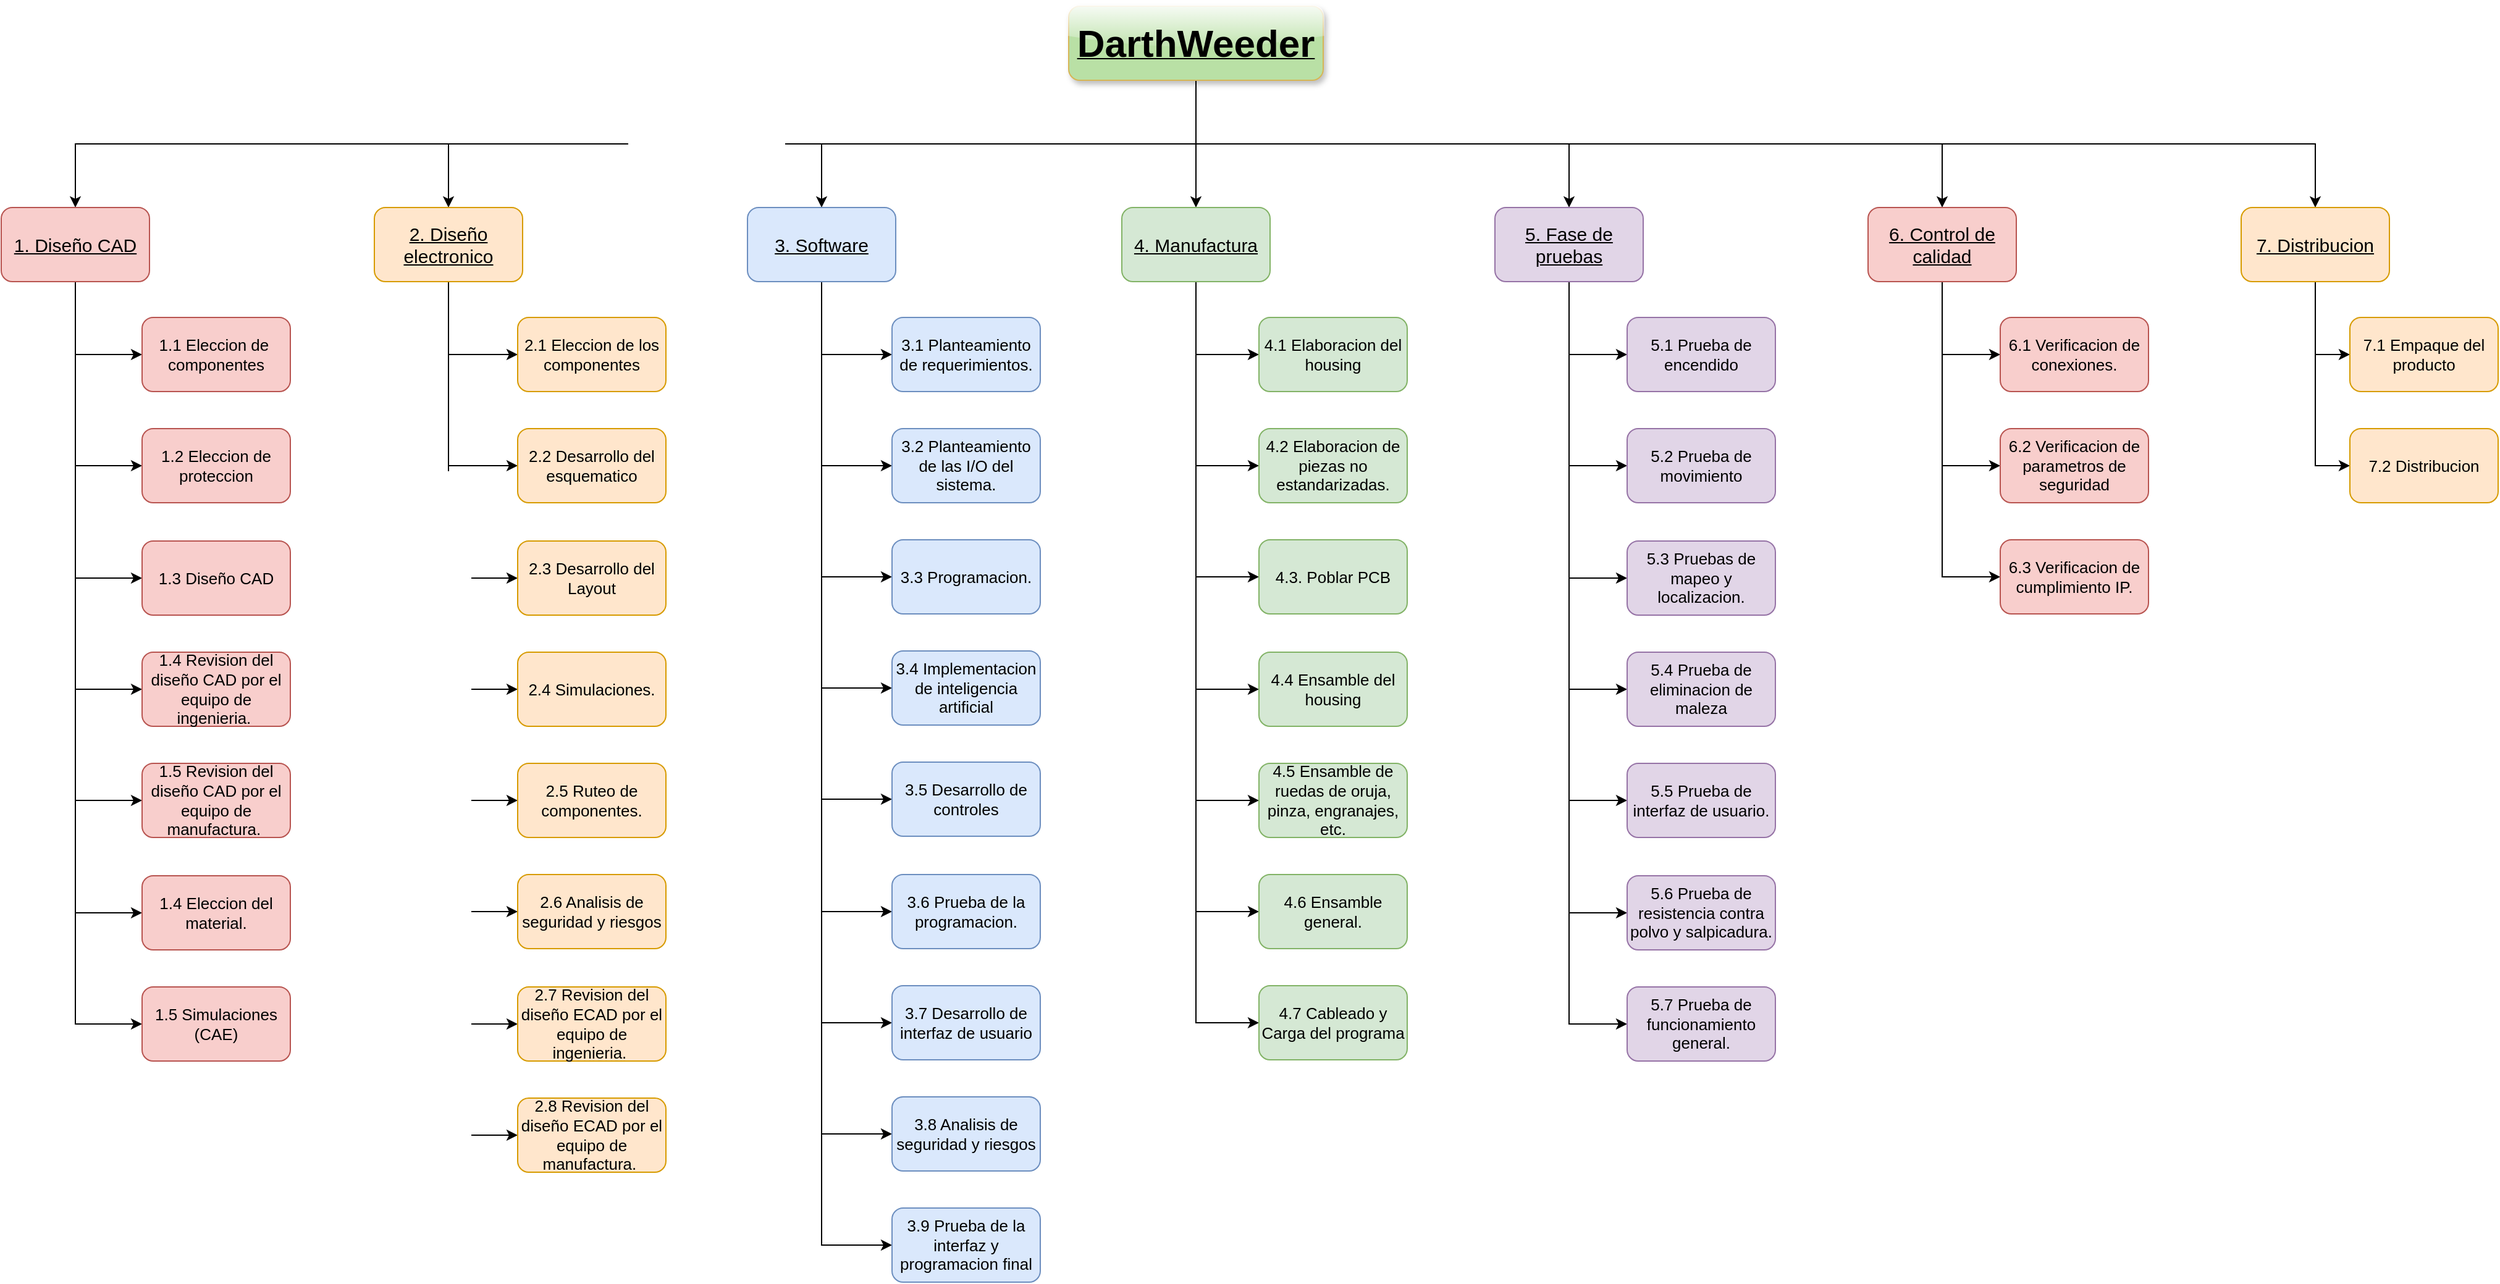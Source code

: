 <mxfile version="15.5.7" type="github" pages="2">
  <diagram id="HloR8D8-FnarYfhAqfTk" name="WBS">
    <mxGraphModel dx="1668" dy="1254" grid="0" gridSize="10" guides="1" tooltips="1" connect="1" arrows="1" fold="1" page="0" pageScale="1" pageWidth="850" pageHeight="1100" math="0" shadow="0">
      <root>
        <mxCell id="hKFb7bivR6nwUs9oMAIg-0" />
        <mxCell id="hKFb7bivR6nwUs9oMAIg-1" parent="hKFb7bivR6nwUs9oMAIg-0" />
        <mxCell id="cXa9iwHkYyDvZGANJJYn-30" style="edgeStyle=orthogonalEdgeStyle;rounded=0;orthogonalLoop=1;jettySize=auto;html=1;exitX=0.5;exitY=1;exitDx=0;exitDy=0;entryX=0.5;entryY=0;entryDx=0;entryDy=0;fontSize=15;" parent="hKFb7bivR6nwUs9oMAIg-1" source="hKFb7bivR6nwUs9oMAIg-2" target="hKFb7bivR6nwUs9oMAIg-4" edge="1">
          <mxGeometry relative="1" as="geometry" />
        </mxCell>
        <mxCell id="cXa9iwHkYyDvZGANJJYn-31" style="edgeStyle=orthogonalEdgeStyle;rounded=0;orthogonalLoop=1;jettySize=auto;html=1;exitX=0.5;exitY=1;exitDx=0;exitDy=0;entryX=0.5;entryY=0;entryDx=0;entryDy=0;fontSize=15;" parent="hKFb7bivR6nwUs9oMAIg-1" source="hKFb7bivR6nwUs9oMAIg-2" target="hKFb7bivR6nwUs9oMAIg-30" edge="1">
          <mxGeometry relative="1" as="geometry" />
        </mxCell>
        <mxCell id="cXa9iwHkYyDvZGANJJYn-32" style="edgeStyle=orthogonalEdgeStyle;rounded=0;orthogonalLoop=1;jettySize=auto;html=1;exitX=0.5;exitY=1;exitDx=0;exitDy=0;entryX=0.5;entryY=0;entryDx=0;entryDy=0;fontSize=15;" parent="hKFb7bivR6nwUs9oMAIg-1" source="hKFb7bivR6nwUs9oMAIg-2" target="hKFb7bivR6nwUs9oMAIg-11" edge="1">
          <mxGeometry relative="1" as="geometry" />
        </mxCell>
        <mxCell id="cXa9iwHkYyDvZGANJJYn-34" style="edgeStyle=orthogonalEdgeStyle;rounded=0;orthogonalLoop=1;jettySize=auto;html=1;exitX=0.5;exitY=1;exitDx=0;exitDy=0;entryX=0.5;entryY=0;entryDx=0;entryDy=0;fontSize=15;" parent="hKFb7bivR6nwUs9oMAIg-1" source="hKFb7bivR6nwUs9oMAIg-2" target="hKFb7bivR6nwUs9oMAIg-17" edge="1">
          <mxGeometry relative="1" as="geometry" />
        </mxCell>
        <mxCell id="cXa9iwHkYyDvZGANJJYn-35" style="edgeStyle=orthogonalEdgeStyle;rounded=0;orthogonalLoop=1;jettySize=auto;html=1;exitX=0.5;exitY=1;exitDx=0;exitDy=0;entryX=0.5;entryY=0;entryDx=0;entryDy=0;fontSize=15;" parent="hKFb7bivR6nwUs9oMAIg-1" source="hKFb7bivR6nwUs9oMAIg-2" target="hKFb7bivR6nwUs9oMAIg-23" edge="1">
          <mxGeometry relative="1" as="geometry" />
        </mxCell>
        <mxCell id="cXa9iwHkYyDvZGANJJYn-36" style="edgeStyle=orthogonalEdgeStyle;rounded=0;orthogonalLoop=1;jettySize=auto;html=1;exitX=0.5;exitY=1;exitDx=0;exitDy=0;entryX=0.5;entryY=0;entryDx=0;entryDy=0;fontSize=15;" parent="hKFb7bivR6nwUs9oMAIg-1" source="hKFb7bivR6nwUs9oMAIg-2" target="hKFb7bivR6nwUs9oMAIg-38" edge="1">
          <mxGeometry relative="1" as="geometry" />
        </mxCell>
        <mxCell id="cXa9iwHkYyDvZGANJJYn-37" style="edgeStyle=orthogonalEdgeStyle;rounded=0;orthogonalLoop=1;jettySize=auto;html=1;exitX=0.5;exitY=1;exitDx=0;exitDy=0;entryX=0.5;entryY=0;entryDx=0;entryDy=0;fontSize=15;" parent="hKFb7bivR6nwUs9oMAIg-1" source="hKFb7bivR6nwUs9oMAIg-2" target="hKFb7bivR6nwUs9oMAIg-49" edge="1">
          <mxGeometry relative="1" as="geometry" />
        </mxCell>
        <mxCell id="hKFb7bivR6nwUs9oMAIg-2" value="&lt;font style=&quot;font-size: 31px&quot;&gt;DarthWeeder&lt;/font&gt;" style="rounded=1;whiteSpace=wrap;html=1;fontStyle=5;fillColor=#B9E0A5;strokeColor=#d6b656;shadow=1;sketch=0;glass=1;" parent="hKFb7bivR6nwUs9oMAIg-1" vertex="1">
          <mxGeometry x="71" y="-612" width="206" height="60" as="geometry" />
        </mxCell>
        <mxCell id="hKFb7bivR6nwUs9oMAIg-50" style="edgeStyle=orthogonalEdgeStyle;rounded=0;orthogonalLoop=1;jettySize=auto;html=1;exitX=0.5;exitY=1;exitDx=0;exitDy=0;entryX=0;entryY=0.5;entryDx=0;entryDy=0;" parent="hKFb7bivR6nwUs9oMAIg-1" source="hKFb7bivR6nwUs9oMAIg-4" target="hKFb7bivR6nwUs9oMAIg-5" edge="1">
          <mxGeometry relative="1" as="geometry" />
        </mxCell>
        <mxCell id="hKFb7bivR6nwUs9oMAIg-51" style="edgeStyle=orthogonalEdgeStyle;rounded=0;orthogonalLoop=1;jettySize=auto;html=1;exitX=0.5;exitY=1;exitDx=0;exitDy=0;entryX=0;entryY=0.5;entryDx=0;entryDy=0;" parent="hKFb7bivR6nwUs9oMAIg-1" source="hKFb7bivR6nwUs9oMAIg-4" target="hKFb7bivR6nwUs9oMAIg-7" edge="1">
          <mxGeometry relative="1" as="geometry" />
        </mxCell>
        <mxCell id="hKFb7bivR6nwUs9oMAIg-52" style="edgeStyle=orthogonalEdgeStyle;rounded=0;orthogonalLoop=1;jettySize=auto;html=1;exitX=0.5;exitY=1;exitDx=0;exitDy=0;entryX=0;entryY=0.5;entryDx=0;entryDy=0;" parent="hKFb7bivR6nwUs9oMAIg-1" source="hKFb7bivR6nwUs9oMAIg-4" target="hKFb7bivR6nwUs9oMAIg-8" edge="1">
          <mxGeometry relative="1" as="geometry" />
        </mxCell>
        <mxCell id="hKFb7bivR6nwUs9oMAIg-53" style="edgeStyle=orthogonalEdgeStyle;rounded=0;orthogonalLoop=1;jettySize=auto;html=1;exitX=0.5;exitY=1;exitDx=0;exitDy=0;entryX=0;entryY=0.5;entryDx=0;entryDy=0;" parent="hKFb7bivR6nwUs9oMAIg-1" source="hKFb7bivR6nwUs9oMAIg-4" target="hKFb7bivR6nwUs9oMAIg-9" edge="1">
          <mxGeometry relative="1" as="geometry" />
        </mxCell>
        <mxCell id="hKFb7bivR6nwUs9oMAIg-54" style="edgeStyle=orthogonalEdgeStyle;rounded=0;orthogonalLoop=1;jettySize=auto;html=1;exitX=0.5;exitY=1;exitDx=0;exitDy=0;entryX=0;entryY=0.5;entryDx=0;entryDy=0;" parent="hKFb7bivR6nwUs9oMAIg-1" source="hKFb7bivR6nwUs9oMAIg-4" target="hKFb7bivR6nwUs9oMAIg-10" edge="1">
          <mxGeometry relative="1" as="geometry" />
        </mxCell>
        <mxCell id="cXa9iwHkYyDvZGANJJYn-2" style="edgeStyle=orthogonalEdgeStyle;rounded=0;orthogonalLoop=1;jettySize=auto;html=1;exitX=0.5;exitY=1;exitDx=0;exitDy=0;entryX=0;entryY=0.5;entryDx=0;entryDy=0;fontSize=25;" parent="hKFb7bivR6nwUs9oMAIg-1" source="hKFb7bivR6nwUs9oMAIg-4" target="cXa9iwHkYyDvZGANJJYn-0" edge="1">
          <mxGeometry relative="1" as="geometry" />
        </mxCell>
        <mxCell id="cXa9iwHkYyDvZGANJJYn-3" style="edgeStyle=orthogonalEdgeStyle;rounded=0;orthogonalLoop=1;jettySize=auto;html=1;exitX=0.5;exitY=1;exitDx=0;exitDy=0;entryX=0;entryY=0.5;entryDx=0;entryDy=0;fontSize=25;" parent="hKFb7bivR6nwUs9oMAIg-1" source="hKFb7bivR6nwUs9oMAIg-4" target="cXa9iwHkYyDvZGANJJYn-1" edge="1">
          <mxGeometry relative="1" as="geometry" />
        </mxCell>
        <mxCell id="hKFb7bivR6nwUs9oMAIg-4" value="&lt;u style=&quot;font-size: 15px;&quot;&gt;1. Diseño CAD&lt;/u&gt;" style="rounded=1;whiteSpace=wrap;html=1;movable=0;fontSize=15;fillColor=#f8cecc;strokeColor=#b85450;" parent="hKFb7bivR6nwUs9oMAIg-1" vertex="1">
          <mxGeometry x="-793" y="-449" width="120" height="60" as="geometry" />
        </mxCell>
        <mxCell id="hKFb7bivR6nwUs9oMAIg-5" value="1.1 Eleccion de&amp;nbsp; componentes" style="rounded=1;whiteSpace=wrap;html=1;movable=0;fontSize=13;fillColor=#F8CECC;strokeColor=#b85450;" parent="hKFb7bivR6nwUs9oMAIg-1" vertex="1">
          <mxGeometry x="-679" y="-360" width="120" height="60" as="geometry" />
        </mxCell>
        <mxCell id="hKFb7bivR6nwUs9oMAIg-7" value="1.2 Eleccion de proteccion" style="rounded=1;whiteSpace=wrap;html=1;movable=0;fontSize=13;fillColor=#F8CECC;strokeColor=#b85450;" parent="hKFb7bivR6nwUs9oMAIg-1" vertex="1">
          <mxGeometry x="-679" y="-270" width="120" height="60" as="geometry" />
        </mxCell>
        <mxCell id="hKFb7bivR6nwUs9oMAIg-8" value="1.3 Diseño CAD" style="rounded=1;whiteSpace=wrap;html=1;movable=0;fontSize=13;fillColor=#F8CECC;strokeColor=#b85450;" parent="hKFb7bivR6nwUs9oMAIg-1" vertex="1">
          <mxGeometry x="-679" y="-179" width="120" height="60" as="geometry" />
        </mxCell>
        <mxCell id="hKFb7bivR6nwUs9oMAIg-9" value="1.4 Eleccion del material." style="rounded=1;whiteSpace=wrap;html=1;movable=0;fontSize=13;fillColor=#F8CECC;strokeColor=#b85450;" parent="hKFb7bivR6nwUs9oMAIg-1" vertex="1">
          <mxGeometry x="-679" y="92" width="120" height="60" as="geometry" />
        </mxCell>
        <mxCell id="hKFb7bivR6nwUs9oMAIg-10" value="1.5 Simulaciones (CAE)" style="rounded=1;whiteSpace=wrap;html=1;movable=0;fontSize=13;fillColor=#F8CECC;strokeColor=#b85450;" parent="hKFb7bivR6nwUs9oMAIg-1" vertex="1">
          <mxGeometry x="-679" y="182" width="120" height="60" as="geometry" />
        </mxCell>
        <mxCell id="hKFb7bivR6nwUs9oMAIg-61" style="edgeStyle=orthogonalEdgeStyle;rounded=0;orthogonalLoop=1;jettySize=auto;html=1;exitX=0.5;exitY=1;exitDx=0;exitDy=0;entryX=0;entryY=0.5;entryDx=0;entryDy=0;" parent="hKFb7bivR6nwUs9oMAIg-1" source="hKFb7bivR6nwUs9oMAIg-11" target="hKFb7bivR6nwUs9oMAIg-12" edge="1">
          <mxGeometry relative="1" as="geometry" />
        </mxCell>
        <mxCell id="hKFb7bivR6nwUs9oMAIg-62" style="edgeStyle=orthogonalEdgeStyle;rounded=0;orthogonalLoop=1;jettySize=auto;html=1;exitX=0.5;exitY=1;exitDx=0;exitDy=0;entryX=0;entryY=0.5;entryDx=0;entryDy=0;" parent="hKFb7bivR6nwUs9oMAIg-1" source="hKFb7bivR6nwUs9oMAIg-11" target="hKFb7bivR6nwUs9oMAIg-44" edge="1">
          <mxGeometry relative="1" as="geometry" />
        </mxCell>
        <mxCell id="hKFb7bivR6nwUs9oMAIg-63" style="edgeStyle=orthogonalEdgeStyle;rounded=0;orthogonalLoop=1;jettySize=auto;html=1;exitX=0.5;exitY=1;exitDx=0;exitDy=0;entryX=0;entryY=0.5;entryDx=0;entryDy=0;" parent="hKFb7bivR6nwUs9oMAIg-1" source="hKFb7bivR6nwUs9oMAIg-11" target="hKFb7bivR6nwUs9oMAIg-45" edge="1">
          <mxGeometry relative="1" as="geometry" />
        </mxCell>
        <mxCell id="hKFb7bivR6nwUs9oMAIg-64" style="edgeStyle=orthogonalEdgeStyle;rounded=0;orthogonalLoop=1;jettySize=auto;html=1;exitX=0.5;exitY=1;exitDx=0;exitDy=0;entryX=0;entryY=0.5;entryDx=0;entryDy=0;" parent="hKFb7bivR6nwUs9oMAIg-1" source="hKFb7bivR6nwUs9oMAIg-11" target="hKFb7bivR6nwUs9oMAIg-46" edge="1">
          <mxGeometry relative="1" as="geometry" />
        </mxCell>
        <mxCell id="hKFb7bivR6nwUs9oMAIg-66" style="edgeStyle=orthogonalEdgeStyle;rounded=0;orthogonalLoop=1;jettySize=auto;html=1;exitX=0.5;exitY=1;exitDx=0;exitDy=0;entryX=0;entryY=0.5;entryDx=0;entryDy=0;" parent="hKFb7bivR6nwUs9oMAIg-1" source="hKFb7bivR6nwUs9oMAIg-11" target="hKFb7bivR6nwUs9oMAIg-47" edge="1">
          <mxGeometry relative="1" as="geometry" />
        </mxCell>
        <mxCell id="cXa9iwHkYyDvZGANJJYn-6" style="edgeStyle=orthogonalEdgeStyle;rounded=0;orthogonalLoop=1;jettySize=auto;html=1;exitX=0.5;exitY=1;exitDx=0;exitDy=0;entryX=0;entryY=0.5;entryDx=0;entryDy=0;fontSize=25;" parent="hKFb7bivR6nwUs9oMAIg-1" source="hKFb7bivR6nwUs9oMAIg-11" target="cXa9iwHkYyDvZGANJJYn-4" edge="1">
          <mxGeometry relative="1" as="geometry" />
        </mxCell>
        <mxCell id="cXa9iwHkYyDvZGANJJYn-7" style="edgeStyle=orthogonalEdgeStyle;rounded=0;orthogonalLoop=1;jettySize=auto;html=1;exitX=0.5;exitY=1;exitDx=0;exitDy=0;entryX=0;entryY=0.5;entryDx=0;entryDy=0;fontSize=25;" parent="hKFb7bivR6nwUs9oMAIg-1" source="hKFb7bivR6nwUs9oMAIg-11" target="cXa9iwHkYyDvZGANJJYn-5" edge="1">
          <mxGeometry relative="1" as="geometry" />
        </mxCell>
        <mxCell id="cXa9iwHkYyDvZGANJJYn-10" style="edgeStyle=orthogonalEdgeStyle;rounded=0;orthogonalLoop=1;jettySize=auto;html=1;exitX=0.5;exitY=1;exitDx=0;exitDy=0;entryX=0;entryY=0.5;entryDx=0;entryDy=0;fontSize=25;" parent="hKFb7bivR6nwUs9oMAIg-1" source="hKFb7bivR6nwUs9oMAIg-11" target="cXa9iwHkYyDvZGANJJYn-9" edge="1">
          <mxGeometry relative="1" as="geometry" />
        </mxCell>
        <mxCell id="cXa9iwHkYyDvZGANJJYn-11" style="edgeStyle=orthogonalEdgeStyle;rounded=0;orthogonalLoop=1;jettySize=auto;html=1;exitX=0.5;exitY=1;exitDx=0;exitDy=0;entryX=0;entryY=0.5;entryDx=0;entryDy=0;fontSize=25;" parent="hKFb7bivR6nwUs9oMAIg-1" source="hKFb7bivR6nwUs9oMAIg-11" target="cXa9iwHkYyDvZGANJJYn-8" edge="1">
          <mxGeometry relative="1" as="geometry" />
        </mxCell>
        <mxCell id="hKFb7bivR6nwUs9oMAIg-11" value="&lt;u style=&quot;font-size: 15px;&quot;&gt;3. Software&lt;/u&gt;" style="rounded=1;whiteSpace=wrap;html=1;movable=0;fontSize=15;fillColor=#dae8fc;strokeColor=#6c8ebf;" parent="hKFb7bivR6nwUs9oMAIg-1" vertex="1">
          <mxGeometry x="-189" y="-449" width="120" height="60" as="geometry" />
        </mxCell>
        <mxCell id="hKFb7bivR6nwUs9oMAIg-12" value="3.1 Planteamiento de requerimientos." style="rounded=1;whiteSpace=wrap;html=1;movable=0;fontSize=13;fillColor=#dae8fc;strokeColor=#6c8ebf;" parent="hKFb7bivR6nwUs9oMAIg-1" vertex="1">
          <mxGeometry x="-72" y="-360" width="120" height="60" as="geometry" />
        </mxCell>
        <mxCell id="hKFb7bivR6nwUs9oMAIg-67" style="edgeStyle=orthogonalEdgeStyle;rounded=0;orthogonalLoop=1;jettySize=auto;html=1;exitX=0.5;exitY=1;exitDx=0;exitDy=0;entryX=0;entryY=0.5;entryDx=0;entryDy=0;" parent="hKFb7bivR6nwUs9oMAIg-1" source="hKFb7bivR6nwUs9oMAIg-17" target="hKFb7bivR6nwUs9oMAIg-18" edge="1">
          <mxGeometry relative="1" as="geometry" />
        </mxCell>
        <mxCell id="hKFb7bivR6nwUs9oMAIg-68" style="edgeStyle=orthogonalEdgeStyle;rounded=0;orthogonalLoop=1;jettySize=auto;html=1;exitX=0.5;exitY=1;exitDx=0;exitDy=0;entryX=0;entryY=0.5;entryDx=0;entryDy=0;" parent="hKFb7bivR6nwUs9oMAIg-1" source="hKFb7bivR6nwUs9oMAIg-17" target="hKFb7bivR6nwUs9oMAIg-19" edge="1">
          <mxGeometry relative="1" as="geometry" />
        </mxCell>
        <mxCell id="hKFb7bivR6nwUs9oMAIg-69" style="edgeStyle=orthogonalEdgeStyle;rounded=0;orthogonalLoop=1;jettySize=auto;html=1;exitX=0.5;exitY=1;exitDx=0;exitDy=0;entryX=0;entryY=0.5;entryDx=0;entryDy=0;" parent="hKFb7bivR6nwUs9oMAIg-1" source="hKFb7bivR6nwUs9oMAIg-17" target="hKFb7bivR6nwUs9oMAIg-20" edge="1">
          <mxGeometry relative="1" as="geometry" />
        </mxCell>
        <mxCell id="hKFb7bivR6nwUs9oMAIg-70" style="edgeStyle=orthogonalEdgeStyle;rounded=0;orthogonalLoop=1;jettySize=auto;html=1;exitX=0.5;exitY=1;exitDx=0;exitDy=0;entryX=0;entryY=0.5;entryDx=0;entryDy=0;" parent="hKFb7bivR6nwUs9oMAIg-1" source="hKFb7bivR6nwUs9oMAIg-17" target="hKFb7bivR6nwUs9oMAIg-21" edge="1">
          <mxGeometry relative="1" as="geometry" />
        </mxCell>
        <mxCell id="hKFb7bivR6nwUs9oMAIg-71" style="edgeStyle=orthogonalEdgeStyle;rounded=0;orthogonalLoop=1;jettySize=auto;html=1;exitX=0.5;exitY=1;exitDx=0;exitDy=0;entryX=0;entryY=0.5;entryDx=0;entryDy=0;" parent="hKFb7bivR6nwUs9oMAIg-1" source="hKFb7bivR6nwUs9oMAIg-17" target="hKFb7bivR6nwUs9oMAIg-22" edge="1">
          <mxGeometry relative="1" as="geometry" />
        </mxCell>
        <mxCell id="cXa9iwHkYyDvZGANJJYn-22" style="edgeStyle=orthogonalEdgeStyle;rounded=0;orthogonalLoop=1;jettySize=auto;html=1;exitX=0.5;exitY=1;exitDx=0;exitDy=0;entryX=0;entryY=0.5;entryDx=0;entryDy=0;fontSize=25;" parent="hKFb7bivR6nwUs9oMAIg-1" source="hKFb7bivR6nwUs9oMAIg-17" target="cXa9iwHkYyDvZGANJJYn-19" edge="1">
          <mxGeometry relative="1" as="geometry" />
        </mxCell>
        <mxCell id="cXa9iwHkYyDvZGANJJYn-23" style="edgeStyle=orthogonalEdgeStyle;rounded=0;orthogonalLoop=1;jettySize=auto;html=1;exitX=0.5;exitY=1;exitDx=0;exitDy=0;entryX=0;entryY=0.5;entryDx=0;entryDy=0;fontSize=25;" parent="hKFb7bivR6nwUs9oMAIg-1" source="hKFb7bivR6nwUs9oMAIg-17" target="cXa9iwHkYyDvZGANJJYn-20" edge="1">
          <mxGeometry relative="1" as="geometry" />
        </mxCell>
        <mxCell id="hKFb7bivR6nwUs9oMAIg-17" value="&lt;u style=&quot;font-size: 15px;&quot;&gt;4. Manufactura&lt;/u&gt;" style="rounded=1;whiteSpace=wrap;html=1;movable=0;fontSize=15;fillColor=#d5e8d4;strokeColor=#82b366;" parent="hKFb7bivR6nwUs9oMAIg-1" vertex="1">
          <mxGeometry x="114" y="-449" width="120" height="60" as="geometry" />
        </mxCell>
        <mxCell id="hKFb7bivR6nwUs9oMAIg-18" value="4.1 Elaboracion del housing" style="rounded=1;whiteSpace=wrap;html=1;movable=0;fontSize=13;fillColor=#d5e8d4;strokeColor=#82b366;" parent="hKFb7bivR6nwUs9oMAIg-1" vertex="1">
          <mxGeometry x="225" y="-360" width="120" height="60" as="geometry" />
        </mxCell>
        <mxCell id="hKFb7bivR6nwUs9oMAIg-19" value="4.2 Elaboracion de piezas no estandarizadas." style="rounded=1;whiteSpace=wrap;html=1;movable=0;fontSize=13;fillColor=#d5e8d4;strokeColor=#82b366;" parent="hKFb7bivR6nwUs9oMAIg-1" vertex="1">
          <mxGeometry x="225" y="-270" width="120" height="60" as="geometry" />
        </mxCell>
        <mxCell id="hKFb7bivR6nwUs9oMAIg-20" value="4.3. Poblar PCB" style="rounded=1;whiteSpace=wrap;html=1;movable=0;fontSize=13;fillColor=#d5e8d4;strokeColor=#82b366;" parent="hKFb7bivR6nwUs9oMAIg-1" vertex="1">
          <mxGeometry x="225" y="-180" width="120" height="60" as="geometry" />
        </mxCell>
        <mxCell id="hKFb7bivR6nwUs9oMAIg-21" value="4.4 Ensamble del housing" style="rounded=1;whiteSpace=wrap;html=1;movable=0;fontSize=13;fillColor=#d5e8d4;strokeColor=#82b366;" parent="hKFb7bivR6nwUs9oMAIg-1" vertex="1">
          <mxGeometry x="225" y="-89" width="120" height="60" as="geometry" />
        </mxCell>
        <mxCell id="hKFb7bivR6nwUs9oMAIg-22" value="4.5 Ensamble de ruedas de oruja, pinza, engranajes, etc." style="rounded=1;whiteSpace=wrap;html=1;movable=0;fontSize=13;fillColor=#d5e8d4;strokeColor=#82b366;" parent="hKFb7bivR6nwUs9oMAIg-1" vertex="1">
          <mxGeometry x="225" y="1" width="120" height="60" as="geometry" />
        </mxCell>
        <mxCell id="hKFb7bivR6nwUs9oMAIg-72" style="edgeStyle=orthogonalEdgeStyle;rounded=0;orthogonalLoop=1;jettySize=auto;html=1;exitX=0.5;exitY=1;exitDx=0;exitDy=0;entryX=0;entryY=0.5;entryDx=0;entryDy=0;" parent="hKFb7bivR6nwUs9oMAIg-1" source="hKFb7bivR6nwUs9oMAIg-23" target="hKFb7bivR6nwUs9oMAIg-24" edge="1">
          <mxGeometry relative="1" as="geometry" />
        </mxCell>
        <mxCell id="hKFb7bivR6nwUs9oMAIg-73" style="edgeStyle=orthogonalEdgeStyle;rounded=0;orthogonalLoop=1;jettySize=auto;html=1;exitX=0.5;exitY=1;exitDx=0;exitDy=0;entryX=0;entryY=0.5;entryDx=0;entryDy=0;" parent="hKFb7bivR6nwUs9oMAIg-1" source="hKFb7bivR6nwUs9oMAIg-23" target="hKFb7bivR6nwUs9oMAIg-25" edge="1">
          <mxGeometry relative="1" as="geometry" />
        </mxCell>
        <mxCell id="hKFb7bivR6nwUs9oMAIg-74" style="edgeStyle=orthogonalEdgeStyle;rounded=0;orthogonalLoop=1;jettySize=auto;html=1;exitX=0.5;exitY=1;exitDx=0;exitDy=0;entryX=0;entryY=0.5;entryDx=0;entryDy=0;" parent="hKFb7bivR6nwUs9oMAIg-1" source="hKFb7bivR6nwUs9oMAIg-23" target="hKFb7bivR6nwUs9oMAIg-26" edge="1">
          <mxGeometry relative="1" as="geometry" />
        </mxCell>
        <mxCell id="hKFb7bivR6nwUs9oMAIg-76" style="edgeStyle=orthogonalEdgeStyle;rounded=0;orthogonalLoop=1;jettySize=auto;html=1;exitX=0.5;exitY=1;exitDx=0;exitDy=0;entryX=0;entryY=0.5;entryDx=0;entryDy=0;" parent="hKFb7bivR6nwUs9oMAIg-1" source="hKFb7bivR6nwUs9oMAIg-23" target="hKFb7bivR6nwUs9oMAIg-27" edge="1">
          <mxGeometry relative="1" as="geometry" />
        </mxCell>
        <mxCell id="cXa9iwHkYyDvZGANJJYn-25" style="edgeStyle=orthogonalEdgeStyle;rounded=0;orthogonalLoop=1;jettySize=auto;html=1;exitX=0.5;exitY=1;exitDx=0;exitDy=0;entryX=0;entryY=0.5;entryDx=0;entryDy=0;fontSize=25;" parent="hKFb7bivR6nwUs9oMAIg-1" source="hKFb7bivR6nwUs9oMAIg-23" target="cXa9iwHkYyDvZGANJJYn-24" edge="1">
          <mxGeometry relative="1" as="geometry" />
        </mxCell>
        <mxCell id="cXa9iwHkYyDvZGANJJYn-27" style="edgeStyle=orthogonalEdgeStyle;rounded=0;orthogonalLoop=1;jettySize=auto;html=1;exitX=0.5;exitY=1;exitDx=0;exitDy=0;entryX=0;entryY=0.5;entryDx=0;entryDy=0;fontSize=25;" parent="hKFb7bivR6nwUs9oMAIg-1" source="hKFb7bivR6nwUs9oMAIg-23" target="cXa9iwHkYyDvZGANJJYn-26" edge="1">
          <mxGeometry relative="1" as="geometry" />
        </mxCell>
        <mxCell id="cXa9iwHkYyDvZGANJJYn-29" style="edgeStyle=orthogonalEdgeStyle;rounded=0;orthogonalLoop=1;jettySize=auto;html=1;exitX=0.5;exitY=1;exitDx=0;exitDy=0;entryX=0;entryY=0.5;entryDx=0;entryDy=0;fontSize=25;" parent="hKFb7bivR6nwUs9oMAIg-1" source="hKFb7bivR6nwUs9oMAIg-23" target="cXa9iwHkYyDvZGANJJYn-28" edge="1">
          <mxGeometry relative="1" as="geometry" />
        </mxCell>
        <mxCell id="hKFb7bivR6nwUs9oMAIg-23" value="&lt;u style=&quot;font-size: 15px;&quot;&gt;5. Fase de pruebas&lt;/u&gt;" style="rounded=1;whiteSpace=wrap;html=1;movable=0;fontSize=15;fillColor=#e1d5e7;strokeColor=#9673a6;" parent="hKFb7bivR6nwUs9oMAIg-1" vertex="1">
          <mxGeometry x="416" y="-449" width="120" height="60" as="geometry" />
        </mxCell>
        <mxCell id="hKFb7bivR6nwUs9oMAIg-24" value="5.1 Prueba de encendido" style="rounded=1;whiteSpace=wrap;html=1;movable=0;fontSize=13;fillColor=#e1d5e7;strokeColor=#9673a6;" parent="hKFb7bivR6nwUs9oMAIg-1" vertex="1">
          <mxGeometry x="523" y="-360" width="120" height="60" as="geometry" />
        </mxCell>
        <mxCell id="hKFb7bivR6nwUs9oMAIg-25" value="5.2 Prueba de movimiento" style="rounded=1;whiteSpace=wrap;html=1;movable=0;fontSize=13;fillColor=#e1d5e7;strokeColor=#9673a6;" parent="hKFb7bivR6nwUs9oMAIg-1" vertex="1">
          <mxGeometry x="523" y="-270" width="120" height="60" as="geometry" />
        </mxCell>
        <mxCell id="hKFb7bivR6nwUs9oMAIg-26" value="5.4 Prueba de eliminacion de maleza" style="rounded=1;whiteSpace=wrap;html=1;movable=0;fontSize=13;fillColor=#e1d5e7;strokeColor=#9673a6;" parent="hKFb7bivR6nwUs9oMAIg-1" vertex="1">
          <mxGeometry x="523" y="-89" width="120" height="60" as="geometry" />
        </mxCell>
        <mxCell id="hKFb7bivR6nwUs9oMAIg-27" value="5.7 Prueba de funcionamiento general." style="rounded=1;whiteSpace=wrap;html=1;movable=0;fontSize=13;fillColor=#e1d5e7;strokeColor=#9673a6;" parent="hKFb7bivR6nwUs9oMAIg-1" vertex="1">
          <mxGeometry x="523" y="182" width="120" height="60" as="geometry" />
        </mxCell>
        <mxCell id="hKFb7bivR6nwUs9oMAIg-55" style="edgeStyle=orthogonalEdgeStyle;rounded=0;orthogonalLoop=1;jettySize=auto;html=1;exitX=0.5;exitY=1;exitDx=0;exitDy=0;entryX=0;entryY=0.5;entryDx=0;entryDy=0;" parent="hKFb7bivR6nwUs9oMAIg-1" source="hKFb7bivR6nwUs9oMAIg-30" target="hKFb7bivR6nwUs9oMAIg-31" edge="1">
          <mxGeometry relative="1" as="geometry" />
        </mxCell>
        <mxCell id="hKFb7bivR6nwUs9oMAIg-56" style="edgeStyle=orthogonalEdgeStyle;rounded=0;orthogonalLoop=1;jettySize=auto;html=1;exitX=0.5;exitY=1;exitDx=0;exitDy=0;entryX=0;entryY=0.5;entryDx=0;entryDy=0;" parent="hKFb7bivR6nwUs9oMAIg-1" source="hKFb7bivR6nwUs9oMAIg-30" target="hKFb7bivR6nwUs9oMAIg-32" edge="1">
          <mxGeometry relative="1" as="geometry" />
        </mxCell>
        <mxCell id="hKFb7bivR6nwUs9oMAIg-57" style="edgeStyle=orthogonalEdgeStyle;rounded=0;orthogonalLoop=1;jettySize=auto;html=1;exitX=0.5;exitY=1;exitDx=0;exitDy=0;entryX=0;entryY=0.5;entryDx=0;entryDy=0;" parent="hKFb7bivR6nwUs9oMAIg-1" source="hKFb7bivR6nwUs9oMAIg-30" target="hKFb7bivR6nwUs9oMAIg-33" edge="1">
          <mxGeometry relative="1" as="geometry" />
        </mxCell>
        <mxCell id="hKFb7bivR6nwUs9oMAIg-58" style="edgeStyle=orthogonalEdgeStyle;rounded=0;orthogonalLoop=1;jettySize=auto;html=1;exitX=0.5;exitY=1;exitDx=0;exitDy=0;entryX=0;entryY=0.5;entryDx=0;entryDy=0;" parent="hKFb7bivR6nwUs9oMAIg-1" source="hKFb7bivR6nwUs9oMAIg-30" target="hKFb7bivR6nwUs9oMAIg-34" edge="1">
          <mxGeometry relative="1" as="geometry" />
        </mxCell>
        <mxCell id="hKFb7bivR6nwUs9oMAIg-59" style="edgeStyle=orthogonalEdgeStyle;rounded=0;orthogonalLoop=1;jettySize=auto;html=1;exitX=0.5;exitY=1;exitDx=0;exitDy=0;entryX=0;entryY=0.5;entryDx=0;entryDy=0;" parent="hKFb7bivR6nwUs9oMAIg-1" source="hKFb7bivR6nwUs9oMAIg-30" target="hKFb7bivR6nwUs9oMAIg-36" edge="1">
          <mxGeometry relative="1" as="geometry" />
        </mxCell>
        <mxCell id="hKFb7bivR6nwUs9oMAIg-60" style="edgeStyle=orthogonalEdgeStyle;rounded=0;orthogonalLoop=1;jettySize=auto;html=1;exitX=0.5;exitY=1;exitDx=0;exitDy=0;entryX=0;entryY=0.5;entryDx=0;entryDy=0;" parent="hKFb7bivR6nwUs9oMAIg-1" source="hKFb7bivR6nwUs9oMAIg-30" target="hKFb7bivR6nwUs9oMAIg-35" edge="1">
          <mxGeometry relative="1" as="geometry" />
        </mxCell>
        <mxCell id="cXa9iwHkYyDvZGANJJYn-14" style="edgeStyle=orthogonalEdgeStyle;rounded=0;orthogonalLoop=1;jettySize=auto;html=1;exitX=0.5;exitY=1;exitDx=0;exitDy=0;entryX=0;entryY=0.5;entryDx=0;entryDy=0;fontSize=25;" parent="hKFb7bivR6nwUs9oMAIg-1" source="hKFb7bivR6nwUs9oMAIg-30" target="cXa9iwHkYyDvZGANJJYn-12" edge="1">
          <mxGeometry relative="1" as="geometry" />
        </mxCell>
        <mxCell id="cXa9iwHkYyDvZGANJJYn-15" style="edgeStyle=orthogonalEdgeStyle;rounded=0;orthogonalLoop=1;jettySize=auto;html=1;exitX=0.5;exitY=1;exitDx=0;exitDy=0;entryX=0;entryY=0.5;entryDx=0;entryDy=0;fontSize=25;" parent="hKFb7bivR6nwUs9oMAIg-1" source="hKFb7bivR6nwUs9oMAIg-30" target="cXa9iwHkYyDvZGANJJYn-13" edge="1">
          <mxGeometry relative="1" as="geometry" />
        </mxCell>
        <mxCell id="hKFb7bivR6nwUs9oMAIg-30" value="&lt;u style=&quot;font-size: 15px&quot;&gt;2. Diseño electronico&lt;/u&gt;" style="rounded=1;whiteSpace=wrap;html=1;movable=0;fontSize=15;fillColor=#ffe6cc;strokeColor=#d79b00;" parent="hKFb7bivR6nwUs9oMAIg-1" vertex="1">
          <mxGeometry x="-491" y="-449" width="120" height="60" as="geometry" />
        </mxCell>
        <mxCell id="hKFb7bivR6nwUs9oMAIg-31" value="2.1 Eleccion de los componentes" style="rounded=1;whiteSpace=wrap;html=1;movable=0;fontSize=13;fillColor=#ffe6cc;strokeColor=#d79b00;" parent="hKFb7bivR6nwUs9oMAIg-1" vertex="1">
          <mxGeometry x="-375" y="-360" width="120" height="60" as="geometry" />
        </mxCell>
        <mxCell id="hKFb7bivR6nwUs9oMAIg-32" value="2.2 Desarrollo del esquematico" style="rounded=1;whiteSpace=wrap;html=1;movable=0;fontSize=13;fillColor=#ffe6cc;strokeColor=#d79b00;" parent="hKFb7bivR6nwUs9oMAIg-1" vertex="1">
          <mxGeometry x="-375" y="-270" width="120" height="60" as="geometry" />
        </mxCell>
        <mxCell id="hKFb7bivR6nwUs9oMAIg-33" value="2.3 Desarrollo del Layout" style="rounded=1;whiteSpace=wrap;html=1;movable=0;fontSize=13;fillColor=#ffe6cc;strokeColor=#d79b00;" parent="hKFb7bivR6nwUs9oMAIg-1" vertex="1">
          <mxGeometry x="-375" y="-179" width="120" height="60" as="geometry" />
        </mxCell>
        <mxCell id="hKFb7bivR6nwUs9oMAIg-34" value="2.5 Ruteo de componentes." style="rounded=1;whiteSpace=wrap;html=1;movable=0;fontSize=13;fillColor=#ffe6cc;strokeColor=#d79b00;" parent="hKFb7bivR6nwUs9oMAIg-1" vertex="1">
          <mxGeometry x="-375" y="1" width="120" height="60" as="geometry" />
        </mxCell>
        <mxCell id="hKFb7bivR6nwUs9oMAIg-35" value="2.6 Analisis de seguridad y riesgos" style="rounded=1;whiteSpace=wrap;html=1;movable=0;fontSize=13;fillColor=#ffe6cc;strokeColor=#d79b00;" parent="hKFb7bivR6nwUs9oMAIg-1" vertex="1">
          <mxGeometry x="-375" y="91" width="120" height="60" as="geometry" />
        </mxCell>
        <mxCell id="hKFb7bivR6nwUs9oMAIg-36" value="2.4 Simulaciones." style="rounded=1;whiteSpace=wrap;html=1;movable=0;fontSize=13;fillColor=#ffe6cc;strokeColor=#d79b00;" parent="hKFb7bivR6nwUs9oMAIg-1" vertex="1">
          <mxGeometry x="-375" y="-89" width="120" height="60" as="geometry" />
        </mxCell>
        <mxCell id="hKFb7bivR6nwUs9oMAIg-78" style="edgeStyle=orthogonalEdgeStyle;rounded=0;orthogonalLoop=1;jettySize=auto;html=1;exitX=0.5;exitY=1;exitDx=0;exitDy=0;entryX=0;entryY=0.5;entryDx=0;entryDy=0;" parent="hKFb7bivR6nwUs9oMAIg-1" source="hKFb7bivR6nwUs9oMAIg-38" target="hKFb7bivR6nwUs9oMAIg-39" edge="1">
          <mxGeometry relative="1" as="geometry" />
        </mxCell>
        <mxCell id="hKFb7bivR6nwUs9oMAIg-79" style="edgeStyle=orthogonalEdgeStyle;rounded=0;orthogonalLoop=1;jettySize=auto;html=1;exitX=0.5;exitY=1;exitDx=0;exitDy=0;entryX=0;entryY=0.5;entryDx=0;entryDy=0;" parent="hKFb7bivR6nwUs9oMAIg-1" source="hKFb7bivR6nwUs9oMAIg-38" target="hKFb7bivR6nwUs9oMAIg-40" edge="1">
          <mxGeometry relative="1" as="geometry" />
        </mxCell>
        <mxCell id="hKFb7bivR6nwUs9oMAIg-80" style="edgeStyle=orthogonalEdgeStyle;rounded=0;orthogonalLoop=1;jettySize=auto;html=1;exitX=0.5;exitY=1;exitDx=0;exitDy=0;entryX=0;entryY=0.5;entryDx=0;entryDy=0;" parent="hKFb7bivR6nwUs9oMAIg-1" source="hKFb7bivR6nwUs9oMAIg-38" target="hKFb7bivR6nwUs9oMAIg-41" edge="1">
          <mxGeometry relative="1" as="geometry" />
        </mxCell>
        <mxCell id="hKFb7bivR6nwUs9oMAIg-38" value="&lt;u style=&quot;font-size: 15px;&quot;&gt;6. Control de calidad&lt;/u&gt;" style="rounded=1;whiteSpace=wrap;html=1;movable=0;fontSize=15;fillColor=#f8cecc;strokeColor=#b85450;" parent="hKFb7bivR6nwUs9oMAIg-1" vertex="1">
          <mxGeometry x="718" y="-449" width="120" height="60" as="geometry" />
        </mxCell>
        <mxCell id="hKFb7bivR6nwUs9oMAIg-39" value="6.1 Verificacion de conexiones." style="rounded=1;whiteSpace=wrap;html=1;movable=0;fontSize=13;fillColor=#f8cecc;strokeColor=#b85450;" parent="hKFb7bivR6nwUs9oMAIg-1" vertex="1">
          <mxGeometry x="825" y="-360" width="120" height="60" as="geometry" />
        </mxCell>
        <mxCell id="hKFb7bivR6nwUs9oMAIg-40" value="6.3 Verificacion de cumplimiento IP." style="rounded=1;whiteSpace=wrap;html=1;movable=0;fontSize=13;fillColor=#f8cecc;strokeColor=#b85450;" parent="hKFb7bivR6nwUs9oMAIg-1" vertex="1">
          <mxGeometry x="825" y="-180" width="120" height="60" as="geometry" />
        </mxCell>
        <mxCell id="hKFb7bivR6nwUs9oMAIg-41" value="6.2 Verificacion de parametros de seguridad" style="rounded=1;whiteSpace=wrap;html=1;movable=0;fontSize=13;fillColor=#f8cecc;strokeColor=#b85450;" parent="hKFb7bivR6nwUs9oMAIg-1" vertex="1">
          <mxGeometry x="825" y="-270" width="120" height="60" as="geometry" />
        </mxCell>
        <mxCell id="hKFb7bivR6nwUs9oMAIg-44" value="3.2 Planteamiento de las I/O del sistema." style="rounded=1;whiteSpace=wrap;html=1;movable=0;fontSize=13;fillColor=#dae8fc;strokeColor=#6c8ebf;" parent="hKFb7bivR6nwUs9oMAIg-1" vertex="1">
          <mxGeometry x="-72" y="-270" width="120" height="60" as="geometry" />
        </mxCell>
        <mxCell id="hKFb7bivR6nwUs9oMAIg-45" value="3.7 Desarrollo de interfaz de usuario" style="rounded=1;whiteSpace=wrap;html=1;movable=0;fontSize=13;fillColor=#dae8fc;strokeColor=#6c8ebf;" parent="hKFb7bivR6nwUs9oMAIg-1" vertex="1">
          <mxGeometry x="-72" y="181" width="120" height="60" as="geometry" />
        </mxCell>
        <mxCell id="hKFb7bivR6nwUs9oMAIg-46" value="3.9 Prueba de la interfaz y programacion final" style="rounded=1;whiteSpace=wrap;html=1;movable=0;fontSize=13;fillColor=#dae8fc;strokeColor=#6c8ebf;" parent="hKFb7bivR6nwUs9oMAIg-1" vertex="1">
          <mxGeometry x="-72" y="361" width="120" height="60" as="geometry" />
        </mxCell>
        <mxCell id="hKFb7bivR6nwUs9oMAIg-47" value="3.8 Analisis de seguridad y riesgos" style="rounded=1;whiteSpace=wrap;html=1;movable=0;fontSize=13;fillColor=#dae8fc;strokeColor=#6c8ebf;" parent="hKFb7bivR6nwUs9oMAIg-1" vertex="1">
          <mxGeometry x="-72" y="271" width="120" height="60" as="geometry" />
        </mxCell>
        <mxCell id="hKFb7bivR6nwUs9oMAIg-83" style="edgeStyle=orthogonalEdgeStyle;rounded=0;orthogonalLoop=1;jettySize=auto;html=1;exitX=0.5;exitY=1;exitDx=0;exitDy=0;entryX=0;entryY=0.5;entryDx=0;entryDy=0;" parent="hKFb7bivR6nwUs9oMAIg-1" source="hKFb7bivR6nwUs9oMAIg-49" target="hKFb7bivR6nwUs9oMAIg-81" edge="1">
          <mxGeometry relative="1" as="geometry" />
        </mxCell>
        <mxCell id="hKFb7bivR6nwUs9oMAIg-84" style="edgeStyle=orthogonalEdgeStyle;rounded=0;orthogonalLoop=1;jettySize=auto;html=1;exitX=0.5;exitY=1;exitDx=0;exitDy=0;entryX=0;entryY=0.5;entryDx=0;entryDy=0;" parent="hKFb7bivR6nwUs9oMAIg-1" source="hKFb7bivR6nwUs9oMAIg-49" target="hKFb7bivR6nwUs9oMAIg-82" edge="1">
          <mxGeometry relative="1" as="geometry" />
        </mxCell>
        <mxCell id="hKFb7bivR6nwUs9oMAIg-49" value="&lt;u style=&quot;font-size: 15px;&quot;&gt;7. Distribucion&lt;/u&gt;" style="rounded=1;whiteSpace=wrap;html=1;movable=0;fontSize=15;fillColor=#ffe6cc;strokeColor=#d79b00;" parent="hKFb7bivR6nwUs9oMAIg-1" vertex="1">
          <mxGeometry x="1020" y="-449" width="120" height="60" as="geometry" />
        </mxCell>
        <mxCell id="hKFb7bivR6nwUs9oMAIg-81" value="7.1 Empaque del producto" style="rounded=1;whiteSpace=wrap;html=1;movable=0;fontSize=13;fillColor=#ffe6cc;strokeColor=#d79b00;" parent="hKFb7bivR6nwUs9oMAIg-1" vertex="1">
          <mxGeometry x="1108" y="-360" width="120" height="60" as="geometry" />
        </mxCell>
        <mxCell id="hKFb7bivR6nwUs9oMAIg-82" value="7.2 Distribucion" style="rounded=1;whiteSpace=wrap;html=1;movable=0;fontSize=13;fillColor=#ffe6cc;strokeColor=#d79b00;" parent="hKFb7bivR6nwUs9oMAIg-1" vertex="1">
          <mxGeometry x="1108" y="-270" width="120" height="60" as="geometry" />
        </mxCell>
        <mxCell id="cXa9iwHkYyDvZGANJJYn-0" value="1.4 Revision del diseño CAD por el equipo de ingenieria.&amp;nbsp;" style="rounded=1;whiteSpace=wrap;html=1;movable=0;fontSize=13;fillColor=#F8CECC;strokeColor=#b85450;" parent="hKFb7bivR6nwUs9oMAIg-1" vertex="1">
          <mxGeometry x="-679" y="-89" width="120" height="60" as="geometry" />
        </mxCell>
        <mxCell id="cXa9iwHkYyDvZGANJJYn-1" value="1.5 Revision del diseño CAD por el equipo de manufactura.&amp;nbsp;" style="rounded=1;whiteSpace=wrap;html=1;movable=0;fontSize=13;fillColor=#F8CECC;strokeColor=#b85450;" parent="hKFb7bivR6nwUs9oMAIg-1" vertex="1">
          <mxGeometry x="-679" y="1" width="120" height="60" as="geometry" />
        </mxCell>
        <mxCell id="cXa9iwHkYyDvZGANJJYn-4" value="3.3 Programacion." style="rounded=1;whiteSpace=wrap;html=1;movable=0;fontSize=13;fillColor=#dae8fc;strokeColor=#6c8ebf;" parent="hKFb7bivR6nwUs9oMAIg-1" vertex="1">
          <mxGeometry x="-72" y="-180" width="120" height="60" as="geometry" />
        </mxCell>
        <mxCell id="cXa9iwHkYyDvZGANJJYn-5" value="3.4 Implementacion de inteligencia artificial" style="rounded=1;whiteSpace=wrap;html=1;movable=0;fontSize=13;fillColor=#dae8fc;strokeColor=#6c8ebf;" parent="hKFb7bivR6nwUs9oMAIg-1" vertex="1">
          <mxGeometry x="-72" y="-90" width="120" height="60" as="geometry" />
        </mxCell>
        <mxCell id="cXa9iwHkYyDvZGANJJYn-8" value="3.5 Desarrollo de controles" style="rounded=1;whiteSpace=wrap;html=1;movable=0;fontSize=13;fillColor=#dae8fc;strokeColor=#6c8ebf;" parent="hKFb7bivR6nwUs9oMAIg-1" vertex="1">
          <mxGeometry x="-72" width="120" height="60" as="geometry" />
        </mxCell>
        <mxCell id="cXa9iwHkYyDvZGANJJYn-9" value="3.6 Prueba de la programacion." style="rounded=1;whiteSpace=wrap;html=1;movable=0;fontSize=13;fillColor=#dae8fc;strokeColor=#6c8ebf;" parent="hKFb7bivR6nwUs9oMAIg-1" vertex="1">
          <mxGeometry x="-72" y="91" width="120" height="60" as="geometry" />
        </mxCell>
        <mxCell id="cXa9iwHkYyDvZGANJJYn-12" value="2.7 Revision del diseño ECAD por el equipo de ingenieria.&amp;nbsp;" style="rounded=1;whiteSpace=wrap;html=1;movable=0;fontSize=13;fillColor=#ffe6cc;strokeColor=#d79b00;" parent="hKFb7bivR6nwUs9oMAIg-1" vertex="1">
          <mxGeometry x="-375" y="182" width="120" height="60" as="geometry" />
        </mxCell>
        <mxCell id="cXa9iwHkYyDvZGANJJYn-13" value="2.8 Revision del diseño ECAD por el equipo de manufactura.&amp;nbsp;" style="rounded=1;whiteSpace=wrap;html=1;movable=0;fontSize=13;fillColor=#ffe6cc;strokeColor=#d79b00;" parent="hKFb7bivR6nwUs9oMAIg-1" vertex="1">
          <mxGeometry x="-375" y="272" width="120" height="60" as="geometry" />
        </mxCell>
        <mxCell id="cXa9iwHkYyDvZGANJJYn-19" value="4.6 Ensamble general." style="rounded=1;whiteSpace=wrap;html=1;movable=0;fontSize=13;fillColor=#d5e8d4;strokeColor=#82b366;" parent="hKFb7bivR6nwUs9oMAIg-1" vertex="1">
          <mxGeometry x="225" y="91" width="120" height="60" as="geometry" />
        </mxCell>
        <mxCell id="cXa9iwHkYyDvZGANJJYn-20" value="4.7 Cableado y Carga del programa" style="rounded=1;whiteSpace=wrap;html=1;movable=0;fontSize=13;fillColor=#d5e8d4;strokeColor=#82b366;" parent="hKFb7bivR6nwUs9oMAIg-1" vertex="1">
          <mxGeometry x="225" y="181" width="120" height="60" as="geometry" />
        </mxCell>
        <mxCell id="cXa9iwHkYyDvZGANJJYn-24" value="5.3 Pruebas de mapeo y localizacion." style="rounded=1;whiteSpace=wrap;html=1;movable=0;fontSize=13;fillColor=#e1d5e7;strokeColor=#9673a6;" parent="hKFb7bivR6nwUs9oMAIg-1" vertex="1">
          <mxGeometry x="523" y="-179" width="120" height="60" as="geometry" />
        </mxCell>
        <mxCell id="cXa9iwHkYyDvZGANJJYn-26" value="5.5 Prueba de interfaz de usuario." style="rounded=1;whiteSpace=wrap;html=1;movable=0;fontSize=13;fillColor=#e1d5e7;strokeColor=#9673a6;" parent="hKFb7bivR6nwUs9oMAIg-1" vertex="1">
          <mxGeometry x="523" y="1" width="120" height="60" as="geometry" />
        </mxCell>
        <mxCell id="cXa9iwHkYyDvZGANJJYn-28" value="5.6 Prueba de resistencia contra polvo y salpicadura." style="rounded=1;whiteSpace=wrap;html=1;movable=0;fontSize=13;fillColor=#e1d5e7;strokeColor=#9673a6;" parent="hKFb7bivR6nwUs9oMAIg-1" vertex="1">
          <mxGeometry x="523" y="92" width="120" height="60" as="geometry" />
        </mxCell>
      </root>
    </mxGraphModel>
  </diagram>
  <diagram id="d0qMbTWMS64XjjL5R1oy" name="Diagrama de flujo">
    <mxGraphModel dx="2672" dy="1960" grid="0" gridSize="10" guides="1" tooltips="1" connect="1" arrows="1" fold="1" page="0" pageScale="1" pageWidth="850" pageHeight="1100" math="0" shadow="0">
      <root>
        <mxCell id="C_QugvXMSl1qowbGgs-Q-0" />
        <mxCell id="C_QugvXMSl1qowbGgs-Q-1" parent="C_QugvXMSl1qowbGgs-Q-0" />
        <mxCell id="C_QugvXMSl1qowbGgs-Q-5" value="" style="edgeStyle=orthogonalEdgeStyle;rounded=0;orthogonalLoop=1;jettySize=auto;html=1;" edge="1" parent="C_QugvXMSl1qowbGgs-Q-1" source="C_QugvXMSl1qowbGgs-Q-3" target="C_QugvXMSl1qowbGgs-Q-4">
          <mxGeometry relative="1" as="geometry" />
        </mxCell>
        <mxCell id="C_QugvXMSl1qowbGgs-Q-3" value="Inicio" style="strokeWidth=2;html=1;shape=mxgraph.flowchart.terminator;whiteSpace=wrap;gradientColor=none;align=center;" vertex="1" parent="C_QugvXMSl1qowbGgs-Q-1">
          <mxGeometry x="1178" y="-49" width="124" height="67" as="geometry" />
        </mxCell>
        <mxCell id="C_QugvXMSl1qowbGgs-Q-7" value="" style="edgeStyle=orthogonalEdgeStyle;rounded=0;orthogonalLoop=1;jettySize=auto;html=1;" edge="1" parent="C_QugvXMSl1qowbGgs-Q-1" source="C_QugvXMSl1qowbGgs-Q-4" target="C_QugvXMSl1qowbGgs-Q-6">
          <mxGeometry relative="1" as="geometry" />
        </mxCell>
        <mxCell id="C_QugvXMSl1qowbGgs-Q-4" value="Encendido del equipo" style="whiteSpace=wrap;html=1;strokeWidth=2;" vertex="1" parent="C_QugvXMSl1qowbGgs-Q-1">
          <mxGeometry x="1180" y="101.5" width="120" height="60" as="geometry" />
        </mxCell>
        <mxCell id="C_QugvXMSl1qowbGgs-Q-9" value="" style="edgeStyle=orthogonalEdgeStyle;rounded=0;orthogonalLoop=1;jettySize=auto;html=1;" edge="1" parent="C_QugvXMSl1qowbGgs-Q-1" source="C_QugvXMSl1qowbGgs-Q-6" target="C_QugvXMSl1qowbGgs-Q-8">
          <mxGeometry relative="1" as="geometry" />
        </mxCell>
        <mxCell id="C_QugvXMSl1qowbGgs-Q-6" value="Revisar correcto funcionamiento" style="whiteSpace=wrap;html=1;strokeWidth=2;" vertex="1" parent="C_QugvXMSl1qowbGgs-Q-1">
          <mxGeometry x="1180" y="241.5" width="120" height="60" as="geometry" />
        </mxCell>
        <mxCell id="C_QugvXMSl1qowbGgs-Q-13" value="" style="edgeStyle=orthogonalEdgeStyle;rounded=0;orthogonalLoop=1;jettySize=auto;html=1;" edge="1" parent="C_QugvXMSl1qowbGgs-Q-1" source="C_QugvXMSl1qowbGgs-Q-8" target="C_QugvXMSl1qowbGgs-Q-12">
          <mxGeometry relative="1" as="geometry" />
        </mxCell>
        <mxCell id="C_QugvXMSl1qowbGgs-Q-22" value="" style="edgeStyle=orthogonalEdgeStyle;rounded=0;orthogonalLoop=1;jettySize=auto;html=1;" edge="1" parent="C_QugvXMSl1qowbGgs-Q-1" source="C_QugvXMSl1qowbGgs-Q-8" target="C_QugvXMSl1qowbGgs-Q-21">
          <mxGeometry relative="1" as="geometry" />
        </mxCell>
        <mxCell id="C_QugvXMSl1qowbGgs-Q-8" value="Todo funciona correctamente?" style="rhombus;whiteSpace=wrap;html=1;strokeWidth=2;" vertex="1" parent="C_QugvXMSl1qowbGgs-Q-1">
          <mxGeometry x="1181" y="375" width="118" height="118.5" as="geometry" />
        </mxCell>
        <mxCell id="C_QugvXMSl1qowbGgs-Q-56" value="" style="edgeStyle=orthogonalEdgeStyle;rounded=0;orthogonalLoop=1;jettySize=auto;html=1;" edge="1" parent="C_QugvXMSl1qowbGgs-Q-1" source="C_QugvXMSl1qowbGgs-Q-12" target="C_QugvXMSl1qowbGgs-Q-55">
          <mxGeometry relative="1" as="geometry" />
        </mxCell>
        <mxCell id="C_QugvXMSl1qowbGgs-Q-12" value="Detener el equipo" style="whiteSpace=wrap;html=1;strokeWidth=2;" vertex="1" parent="C_QugvXMSl1qowbGgs-Q-1">
          <mxGeometry x="983" y="404.25" width="120" height="60" as="geometry" />
        </mxCell>
        <mxCell id="C_QugvXMSl1qowbGgs-Q-17" value="" style="edgeStyle=orthogonalEdgeStyle;rounded=0;orthogonalLoop=1;jettySize=auto;html=1;" edge="1" parent="C_QugvXMSl1qowbGgs-Q-1" source="C_QugvXMSl1qowbGgs-Q-16" target="C_QugvXMSl1qowbGgs-Q-12">
          <mxGeometry relative="1" as="geometry" />
        </mxCell>
        <mxCell id="C_QugvXMSl1qowbGgs-Q-16" value="A" style="strokeWidth=2;html=1;shape=mxgraph.flowchart.start_2;whiteSpace=wrap;" vertex="1" parent="C_QugvXMSl1qowbGgs-Q-1">
          <mxGeometry x="1025.5" y="328" width="35" height="35" as="geometry" />
        </mxCell>
        <mxCell id="C_QugvXMSl1qowbGgs-Q-18" value="No" style="text;html=1;strokeColor=none;fillColor=none;align=center;verticalAlign=middle;whiteSpace=wrap;rounded=0;" vertex="1" parent="C_QugvXMSl1qowbGgs-Q-1">
          <mxGeometry x="1120" y="404.25" width="60" height="30" as="geometry" />
        </mxCell>
        <mxCell id="C_QugvXMSl1qowbGgs-Q-24" value="" style="edgeStyle=orthogonalEdgeStyle;rounded=0;orthogonalLoop=1;jettySize=auto;html=1;" edge="1" parent="C_QugvXMSl1qowbGgs-Q-1" source="C_QugvXMSl1qowbGgs-Q-21" target="C_QugvXMSl1qowbGgs-Q-23">
          <mxGeometry relative="1" as="geometry" />
        </mxCell>
        <mxCell id="C_QugvXMSl1qowbGgs-Q-21" value="Parametros de usuario" style="shape=parallelogram;perimeter=parallelogramPerimeter;whiteSpace=wrap;html=1;fixedSize=1;strokeWidth=2;" vertex="1" parent="C_QugvXMSl1qowbGgs-Q-1">
          <mxGeometry x="1180" y="602.75" width="120" height="60" as="geometry" />
        </mxCell>
        <mxCell id="C_QugvXMSl1qowbGgs-Q-25" style="edgeStyle=orthogonalEdgeStyle;rounded=0;orthogonalLoop=1;jettySize=auto;html=1;exitX=0;exitY=0.5;exitDx=0;exitDy=0;entryX=0;entryY=0.5;entryDx=0;entryDy=0;" edge="1" parent="C_QugvXMSl1qowbGgs-Q-1" source="C_QugvXMSl1qowbGgs-Q-23" target="C_QugvXMSl1qowbGgs-Q-21">
          <mxGeometry relative="1" as="geometry">
            <Array as="points">
              <mxPoint x="1102" y="785" />
              <mxPoint x="1102" y="633" />
            </Array>
          </mxGeometry>
        </mxCell>
        <mxCell id="C_QugvXMSl1qowbGgs-Q-29" value="" style="edgeStyle=orthogonalEdgeStyle;rounded=0;orthogonalLoop=1;jettySize=auto;html=1;" edge="1" parent="C_QugvXMSl1qowbGgs-Q-1" source="C_QugvXMSl1qowbGgs-Q-23" target="C_QugvXMSl1qowbGgs-Q-28">
          <mxGeometry relative="1" as="geometry" />
        </mxCell>
        <mxCell id="C_QugvXMSl1qowbGgs-Q-23" value="Se recibieron los parametros del usuario?" style="rhombus;whiteSpace=wrap;html=1;strokeWidth=2;" vertex="1" parent="C_QugvXMSl1qowbGgs-Q-1">
          <mxGeometry x="1174.87" y="720" width="130.25" height="130.25" as="geometry" />
        </mxCell>
        <mxCell id="C_QugvXMSl1qowbGgs-Q-26" value="No" style="text;html=1;strokeColor=none;fillColor=none;align=center;verticalAlign=middle;whiteSpace=wrap;rounded=0;" vertex="1" parent="C_QugvXMSl1qowbGgs-Q-1">
          <mxGeometry x="1109" y="758" width="60" height="30" as="geometry" />
        </mxCell>
        <mxCell id="C_QugvXMSl1qowbGgs-Q-27" value="Si" style="text;html=1;strokeColor=none;fillColor=none;align=center;verticalAlign=middle;whiteSpace=wrap;rounded=0;" vertex="1" parent="C_QugvXMSl1qowbGgs-Q-1">
          <mxGeometry x="1226" y="523" width="60" height="30" as="geometry" />
        </mxCell>
        <mxCell id="C_QugvXMSl1qowbGgs-Q-34" value="" style="edgeStyle=orthogonalEdgeStyle;rounded=0;orthogonalLoop=1;jettySize=auto;html=1;" edge="1" parent="C_QugvXMSl1qowbGgs-Q-1" source="C_QugvXMSl1qowbGgs-Q-28" target="C_QugvXMSl1qowbGgs-Q-33">
          <mxGeometry relative="1" as="geometry" />
        </mxCell>
        <mxCell id="C_QugvXMSl1qowbGgs-Q-28" value="Leer y comparar datos recopilados del entorno" style="whiteSpace=wrap;html=1;strokeWidth=2;" vertex="1" parent="C_QugvXMSl1qowbGgs-Q-1">
          <mxGeometry x="1405.995" y="755.125" width="120" height="60" as="geometry" />
        </mxCell>
        <mxCell id="C_QugvXMSl1qowbGgs-Q-30" value="Si" style="text;html=1;strokeColor=none;fillColor=none;align=center;verticalAlign=middle;whiteSpace=wrap;rounded=0;" vertex="1" parent="C_QugvXMSl1qowbGgs-Q-1">
          <mxGeometry x="1318" y="760" width="60" height="30" as="geometry" />
        </mxCell>
        <mxCell id="C_QugvXMSl1qowbGgs-Q-36" value="" style="edgeStyle=orthogonalEdgeStyle;rounded=0;orthogonalLoop=1;jettySize=auto;html=1;" edge="1" parent="C_QugvXMSl1qowbGgs-Q-1" source="C_QugvXMSl1qowbGgs-Q-33" target="C_QugvXMSl1qowbGgs-Q-35">
          <mxGeometry relative="1" as="geometry" />
        </mxCell>
        <mxCell id="C_QugvXMSl1qowbGgs-Q-38" value="" style="edgeStyle=orthogonalEdgeStyle;rounded=0;orthogonalLoop=1;jettySize=auto;html=1;" edge="1" parent="C_QugvXMSl1qowbGgs-Q-1" source="C_QugvXMSl1qowbGgs-Q-33" target="C_QugvXMSl1qowbGgs-Q-37">
          <mxGeometry relative="1" as="geometry" />
        </mxCell>
        <mxCell id="C_QugvXMSl1qowbGgs-Q-33" value="Hay datos recopilados?" style="rhombus;whiteSpace=wrap;html=1;strokeWidth=2;" vertex="1" parent="C_QugvXMSl1qowbGgs-Q-1">
          <mxGeometry x="1413.43" y="580.19" width="105.13" height="105.13" as="geometry" />
        </mxCell>
        <mxCell id="C_QugvXMSl1qowbGgs-Q-40" value="" style="edgeStyle=orthogonalEdgeStyle;rounded=0;orthogonalLoop=1;jettySize=auto;html=1;" edge="1" parent="C_QugvXMSl1qowbGgs-Q-1" source="C_QugvXMSl1qowbGgs-Q-35" target="C_QugvXMSl1qowbGgs-Q-39">
          <mxGeometry relative="1" as="geometry" />
        </mxCell>
        <mxCell id="C_QugvXMSl1qowbGgs-Q-35" value="Usar datos recopilados" style="whiteSpace=wrap;html=1;strokeWidth=2;" vertex="1" parent="C_QugvXMSl1qowbGgs-Q-1">
          <mxGeometry x="1405.995" y="417.625" width="120" height="60" as="geometry" />
        </mxCell>
        <mxCell id="C_QugvXMSl1qowbGgs-Q-41" style="edgeStyle=orthogonalEdgeStyle;rounded=0;orthogonalLoop=1;jettySize=auto;html=1;entryX=1;entryY=0.5;entryDx=0;entryDy=0;" edge="1" parent="C_QugvXMSl1qowbGgs-Q-1" source="C_QugvXMSl1qowbGgs-Q-37" target="C_QugvXMSl1qowbGgs-Q-39">
          <mxGeometry relative="1" as="geometry">
            <Array as="points">
              <mxPoint x="1651" y="308" />
            </Array>
          </mxGeometry>
        </mxCell>
        <mxCell id="C_QugvXMSl1qowbGgs-Q-37" value="Usar datos por defecto" style="whiteSpace=wrap;html=1;strokeWidth=2;" vertex="1" parent="C_QugvXMSl1qowbGgs-Q-1">
          <mxGeometry x="1591.125" y="602.755" width="120" height="60" as="geometry" />
        </mxCell>
        <mxCell id="C_QugvXMSl1qowbGgs-Q-43" value="" style="edgeStyle=orthogonalEdgeStyle;rounded=0;orthogonalLoop=1;jettySize=auto;html=1;" edge="1" parent="C_QugvXMSl1qowbGgs-Q-1" source="C_QugvXMSl1qowbGgs-Q-39" target="C_QugvXMSl1qowbGgs-Q-42">
          <mxGeometry relative="1" as="geometry" />
        </mxCell>
        <mxCell id="C_QugvXMSl1qowbGgs-Q-39" value="Activar modo de aprendizaje" style="whiteSpace=wrap;html=1;strokeWidth=2;" vertex="1" parent="C_QugvXMSl1qowbGgs-Q-1">
          <mxGeometry x="1405.995" y="277.625" width="120" height="60" as="geometry" />
        </mxCell>
        <mxCell id="C_QugvXMSl1qowbGgs-Q-50" value="" style="edgeStyle=orthogonalEdgeStyle;rounded=0;orthogonalLoop=1;jettySize=auto;html=1;entryX=0.5;entryY=0;entryDx=0;entryDy=0;" edge="1" parent="C_QugvXMSl1qowbGgs-Q-1" source="C_QugvXMSl1qowbGgs-Q-42" target="C_QugvXMSl1qowbGgs-Q-44">
          <mxGeometry relative="1" as="geometry">
            <mxPoint x="1465.995" y="85" as="targetPoint" />
            <Array as="points">
              <mxPoint x="1466" y="13" />
              <mxPoint x="1877" y="13" />
            </Array>
          </mxGeometry>
        </mxCell>
        <mxCell id="C_QugvXMSl1qowbGgs-Q-42" value="Iniciar recorrido" style="whiteSpace=wrap;html=1;strokeWidth=2;" vertex="1" parent="C_QugvXMSl1qowbGgs-Q-1">
          <mxGeometry x="1405.995" y="137.625" width="120" height="60" as="geometry" />
        </mxCell>
        <mxCell id="C_QugvXMSl1qowbGgs-Q-113" value="" style="edgeStyle=orthogonalEdgeStyle;rounded=0;orthogonalLoop=1;jettySize=auto;html=1;" edge="1" parent="C_QugvXMSl1qowbGgs-Q-1" source="C_QugvXMSl1qowbGgs-Q-44" target="C_QugvXMSl1qowbGgs-Q-64">
          <mxGeometry relative="1" as="geometry" />
        </mxCell>
        <mxCell id="C_QugvXMSl1qowbGgs-Q-115" value="" style="edgeStyle=orthogonalEdgeStyle;rounded=0;orthogonalLoop=1;jettySize=auto;html=1;" edge="1" parent="C_QugvXMSl1qowbGgs-Q-1" source="C_QugvXMSl1qowbGgs-Q-44" target="C_QugvXMSl1qowbGgs-Q-114">
          <mxGeometry relative="1" as="geometry" />
        </mxCell>
        <mxCell id="C_QugvXMSl1qowbGgs-Q-44" value="Detecto obstaculo?" style="rhombus;whiteSpace=wrap;html=1;strokeWidth=2;" vertex="1" parent="C_QugvXMSl1qowbGgs-Q-1">
          <mxGeometry x="1828.31" y="33.12" width="96.63" height="96.63" as="geometry" />
        </mxCell>
        <mxCell id="C_QugvXMSl1qowbGgs-Q-55" value="Notificar al usuario" style="whiteSpace=wrap;html=1;strokeWidth=2;" vertex="1" parent="C_QugvXMSl1qowbGgs-Q-1">
          <mxGeometry x="983" y="544.25" width="120" height="60" as="geometry" />
        </mxCell>
        <mxCell id="C_QugvXMSl1qowbGgs-Q-57" value="No" style="text;html=1;strokeColor=none;fillColor=none;align=center;verticalAlign=middle;whiteSpace=wrap;rounded=0;" vertex="1" parent="C_QugvXMSl1qowbGgs-Q-1">
          <mxGeometry x="1863.93" y="143" width="60" height="30" as="geometry" />
        </mxCell>
        <mxCell id="C_QugvXMSl1qowbGgs-Q-60" value="Si" style="text;html=1;strokeColor=none;fillColor=none;align=center;verticalAlign=middle;whiteSpace=wrap;rounded=0;" vertex="1" parent="C_QugvXMSl1qowbGgs-Q-1">
          <mxGeometry x="1451.49" y="514.25" width="60" height="30" as="geometry" />
        </mxCell>
        <mxCell id="C_QugvXMSl1qowbGgs-Q-62" value="No" style="text;html=1;strokeColor=none;fillColor=none;align=center;verticalAlign=middle;whiteSpace=wrap;rounded=0;" vertex="1" parent="C_QugvXMSl1qowbGgs-Q-1">
          <mxGeometry x="1518.56" y="604.25" width="60" height="30" as="geometry" />
        </mxCell>
        <mxCell id="C_QugvXMSl1qowbGgs-Q-112" value="" style="edgeStyle=orthogonalEdgeStyle;rounded=0;orthogonalLoop=1;jettySize=auto;html=1;" edge="1" parent="C_QugvXMSl1qowbGgs-Q-1" source="C_QugvXMSl1qowbGgs-Q-64" target="C_QugvXMSl1qowbGgs-Q-66">
          <mxGeometry relative="1" as="geometry" />
        </mxCell>
        <mxCell id="C_QugvXMSl1qowbGgs-Q-117" value="" style="edgeStyle=orthogonalEdgeStyle;rounded=0;orthogonalLoop=1;jettySize=auto;html=1;" edge="1" parent="C_QugvXMSl1qowbGgs-Q-1" source="C_QugvXMSl1qowbGgs-Q-64" target="C_QugvXMSl1qowbGgs-Q-116">
          <mxGeometry relative="1" as="geometry" />
        </mxCell>
        <mxCell id="C_QugvXMSl1qowbGgs-Q-64" value="Detecto maleza?" style="rhombus;whiteSpace=wrap;html=1;strokeWidth=2;" vertex="1" parent="C_QugvXMSl1qowbGgs-Q-1">
          <mxGeometry x="1824" y="201.13" width="105.25" height="105.25" as="geometry" />
        </mxCell>
        <mxCell id="C_QugvXMSl1qowbGgs-Q-111" value="" style="edgeStyle=orthogonalEdgeStyle;rounded=0;orthogonalLoop=1;jettySize=auto;html=1;" edge="1" parent="C_QugvXMSl1qowbGgs-Q-1" source="C_QugvXMSl1qowbGgs-Q-66" target="C_QugvXMSl1qowbGgs-Q-68">
          <mxGeometry relative="1" as="geometry" />
        </mxCell>
        <mxCell id="C_QugvXMSl1qowbGgs-Q-119" value="" style="edgeStyle=orthogonalEdgeStyle;rounded=0;orthogonalLoop=1;jettySize=auto;html=1;" edge="1" parent="C_QugvXMSl1qowbGgs-Q-1" source="C_QugvXMSl1qowbGgs-Q-66" target="C_QugvXMSl1qowbGgs-Q-118">
          <mxGeometry relative="1" as="geometry" />
        </mxCell>
        <mxCell id="C_QugvXMSl1qowbGgs-Q-66" value="Se detecto cambio en el terreno?" style="rhombus;whiteSpace=wrap;html=1;strokeWidth=2;" vertex="1" parent="C_QugvXMSl1qowbGgs-Q-1">
          <mxGeometry x="1828.31" y="404.25" width="95.62" height="95.62" as="geometry" />
        </mxCell>
        <mxCell id="C_QugvXMSl1qowbGgs-Q-110" value="" style="edgeStyle=orthogonalEdgeStyle;rounded=0;orthogonalLoop=1;jettySize=auto;html=1;" edge="1" parent="C_QugvXMSl1qowbGgs-Q-1" source="C_QugvXMSl1qowbGgs-Q-68" target="C_QugvXMSl1qowbGgs-Q-70">
          <mxGeometry relative="1" as="geometry" />
        </mxCell>
        <mxCell id="C_QugvXMSl1qowbGgs-Q-125" value="" style="edgeStyle=orthogonalEdgeStyle;rounded=0;orthogonalLoop=1;jettySize=auto;html=1;" edge="1" parent="C_QugvXMSl1qowbGgs-Q-1" source="C_QugvXMSl1qowbGgs-Q-68" target="C_QugvXMSl1qowbGgs-Q-124">
          <mxGeometry relative="1" as="geometry" />
        </mxCell>
        <mxCell id="C_QugvXMSl1qowbGgs-Q-68" value="El usuario detuvo el equipo?" style="rhombus;whiteSpace=wrap;html=1;strokeWidth=2;" vertex="1" parent="C_QugvXMSl1qowbGgs-Q-1">
          <mxGeometry x="1824" y="571.63" width="105.25" height="105.25" as="geometry" />
        </mxCell>
        <mxCell id="C_QugvXMSl1qowbGgs-Q-83" value="" style="edgeStyle=orthogonalEdgeStyle;rounded=0;orthogonalLoop=1;jettySize=auto;html=1;" edge="1" parent="C_QugvXMSl1qowbGgs-Q-1" source="C_QugvXMSl1qowbGgs-Q-70" target="C_QugvXMSl1qowbGgs-Q-82">
          <mxGeometry relative="1" as="geometry" />
        </mxCell>
        <mxCell id="C_QugvXMSl1qowbGgs-Q-70" value="Finalizo el recorrido?" style="rhombus;whiteSpace=wrap;html=1;strokeWidth=2;" vertex="1" parent="C_QugvXMSl1qowbGgs-Q-1">
          <mxGeometry x="1824" y="735" width="105.25" height="105.25" as="geometry" />
        </mxCell>
        <mxCell id="C_QugvXMSl1qowbGgs-Q-86" value="" style="edgeStyle=orthogonalEdgeStyle;rounded=0;orthogonalLoop=1;jettySize=auto;html=1;" edge="1" parent="C_QugvXMSl1qowbGgs-Q-1" source="C_QugvXMSl1qowbGgs-Q-82" target="C_QugvXMSl1qowbGgs-Q-84">
          <mxGeometry relative="1" as="geometry" />
        </mxCell>
        <mxCell id="C_QugvXMSl1qowbGgs-Q-82" value="Retornar a la estacion de carga" style="whiteSpace=wrap;html=1;strokeWidth=2;" vertex="1" parent="C_QugvXMSl1qowbGgs-Q-1">
          <mxGeometry x="2207.005" y="757.625" width="120" height="60" as="geometry" />
        </mxCell>
        <mxCell id="C_QugvXMSl1qowbGgs-Q-91" value="" style="edgeStyle=orthogonalEdgeStyle;rounded=0;orthogonalLoop=1;jettySize=auto;html=1;" edge="1" parent="C_QugvXMSl1qowbGgs-Q-1" source="C_QugvXMSl1qowbGgs-Q-84" target="C_QugvXMSl1qowbGgs-Q-89">
          <mxGeometry relative="1" as="geometry" />
        </mxCell>
        <mxCell id="C_QugvXMSl1qowbGgs-Q-84" value="Apagar dispositivo" style="whiteSpace=wrap;html=1;strokeWidth=2;" vertex="1" parent="C_QugvXMSl1qowbGgs-Q-1">
          <mxGeometry x="2207.005" y="604.245" width="120" height="60" as="geometry" />
        </mxCell>
        <mxCell id="C_QugvXMSl1qowbGgs-Q-89" value="Fin" style="strokeWidth=2;html=1;shape=mxgraph.flowchart.terminator;whiteSpace=wrap;gradientColor=none;align=center;" vertex="1" parent="C_QugvXMSl1qowbGgs-Q-1">
          <mxGeometry x="2205" y="460" width="124" height="67" as="geometry" />
        </mxCell>
        <mxCell id="C_QugvXMSl1qowbGgs-Q-92" value="No" style="text;html=1;strokeColor=none;fillColor=none;align=center;verticalAlign=middle;whiteSpace=wrap;rounded=0;" vertex="1" parent="C_QugvXMSl1qowbGgs-Q-1">
          <mxGeometry x="1857" y="333" width="60" height="30" as="geometry" />
        </mxCell>
        <mxCell id="C_QugvXMSl1qowbGgs-Q-95" value="No" style="text;html=1;strokeColor=none;fillColor=none;align=center;verticalAlign=middle;whiteSpace=wrap;rounded=0;" vertex="1" parent="C_QugvXMSl1qowbGgs-Q-1">
          <mxGeometry x="1863.93" y="518" width="60" height="30" as="geometry" />
        </mxCell>
        <mxCell id="C_QugvXMSl1qowbGgs-Q-96" value="No" style="text;html=1;strokeColor=none;fillColor=none;align=center;verticalAlign=middle;whiteSpace=wrap;rounded=0;" vertex="1" parent="C_QugvXMSl1qowbGgs-Q-1">
          <mxGeometry x="1863.93" y="682" width="60" height="30" as="geometry" />
        </mxCell>
        <mxCell id="C_QugvXMSl1qowbGgs-Q-102" value="Si" style="text;html=1;strokeColor=none;fillColor=none;align=center;verticalAlign=middle;whiteSpace=wrap;rounded=0;" vertex="1" parent="C_QugvXMSl1qowbGgs-Q-1">
          <mxGeometry x="1931.74" y="598" width="60" height="30" as="geometry" />
        </mxCell>
        <mxCell id="C_QugvXMSl1qowbGgs-Q-103" value="Si" style="text;html=1;strokeColor=none;fillColor=none;align=center;verticalAlign=middle;whiteSpace=wrap;rounded=0;" vertex="1" parent="C_QugvXMSl1qowbGgs-Q-1">
          <mxGeometry x="1921" y="422.06" width="60" height="30" as="geometry" />
        </mxCell>
        <mxCell id="C_QugvXMSl1qowbGgs-Q-104" value="Si" style="text;html=1;strokeColor=none;fillColor=none;align=center;verticalAlign=middle;whiteSpace=wrap;rounded=0;" vertex="1" parent="C_QugvXMSl1qowbGgs-Q-1">
          <mxGeometry x="2027" y="757.63" width="60" height="30" as="geometry" />
        </mxCell>
        <mxCell id="C_QugvXMSl1qowbGgs-Q-108" value="" style="edgeStyle=orthogonalEdgeStyle;rounded=0;orthogonalLoop=1;jettySize=auto;html=1;" edge="1" parent="C_QugvXMSl1qowbGgs-Q-1" source="C_QugvXMSl1qowbGgs-Q-106" target="C_QugvXMSl1qowbGgs-Q-82">
          <mxGeometry relative="1" as="geometry" />
        </mxCell>
        <mxCell id="C_QugvXMSl1qowbGgs-Q-106" value="B" style="strokeWidth=2;html=1;shape=mxgraph.flowchart.start_2;whiteSpace=wrap;" vertex="1" parent="C_QugvXMSl1qowbGgs-Q-1">
          <mxGeometry x="2397.13" y="770.12" width="35" height="35" as="geometry" />
        </mxCell>
        <mxCell id="C_QugvXMSl1qowbGgs-Q-114" value="Esquivar obstaculo" style="shape=process;whiteSpace=wrap;html=1;backgroundOutline=1;strokeWidth=2;" vertex="1" parent="C_QugvXMSl1qowbGgs-Q-1">
          <mxGeometry x="1993.255" y="51.435" width="120" height="60" as="geometry" />
        </mxCell>
        <mxCell id="C_QugvXMSl1qowbGgs-Q-116" value="Remover maleza" style="shape=process;whiteSpace=wrap;html=1;backgroundOutline=1;strokeWidth=2;" vertex="1" parent="C_QugvXMSl1qowbGgs-Q-1">
          <mxGeometry x="2001.875" y="223.755" width="120" height="60" as="geometry" />
        </mxCell>
        <mxCell id="C_QugvXMSl1qowbGgs-Q-118" value="&amp;nbsp;Cambio de terreno" style="shape=process;whiteSpace=wrap;html=1;backgroundOutline=1;strokeWidth=2;" vertex="1" parent="C_QugvXMSl1qowbGgs-Q-1">
          <mxGeometry x="1991.74" y="422.06" width="120" height="60" as="geometry" />
        </mxCell>
        <mxCell id="C_QugvXMSl1qowbGgs-Q-122" value="Si" style="text;html=1;strokeColor=none;fillColor=none;align=center;verticalAlign=middle;whiteSpace=wrap;rounded=0;" vertex="1" parent="C_QugvXMSl1qowbGgs-Q-1">
          <mxGeometry x="1929.25" y="223.76" width="60" height="30" as="geometry" />
        </mxCell>
        <mxCell id="C_QugvXMSl1qowbGgs-Q-123" value="Si" style="text;html=1;strokeColor=none;fillColor=none;align=center;verticalAlign=middle;whiteSpace=wrap;rounded=0;" vertex="1" parent="C_QugvXMSl1qowbGgs-Q-1">
          <mxGeometry x="1924.94" y="51.44" width="60" height="30" as="geometry" />
        </mxCell>
        <mxCell id="C_QugvXMSl1qowbGgs-Q-124" value="B" style="strokeWidth=2;html=1;shape=mxgraph.flowchart.start_2;whiteSpace=wrap;" vertex="1" parent="C_QugvXMSl1qowbGgs-Q-1">
          <mxGeometry x="2001.88" y="606.76" width="35" height="35" as="geometry" />
        </mxCell>
      </root>
    </mxGraphModel>
  </diagram>
</mxfile>
